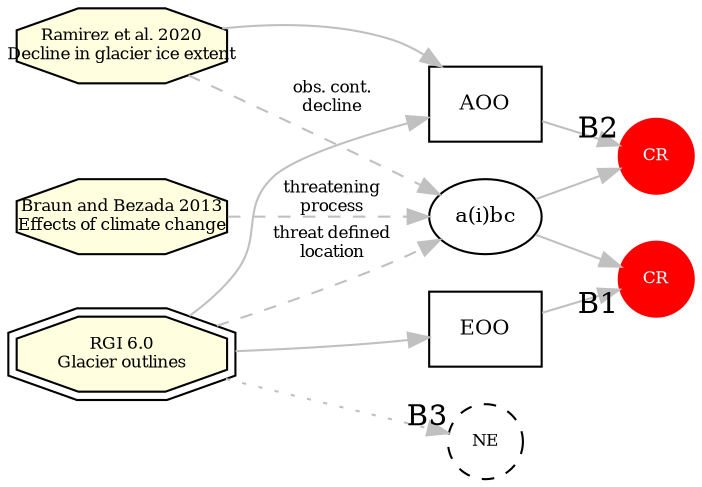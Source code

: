 digraph G {
    compound=true; 
    newrank=true;
    rankdir=LR;
  edge [color="grey"]
    { node [ shape=octagon fontsize=8 fixedsize=true fillcolor=lightyellow style=filled width=1.4]
        PUB1 [label="Ramirez et al. 2020\nDecline in glacier ice extent"]
        PUB3 [label="Braun and Bezada 2013\nEffects of climate change"]

    }
    { node [ shape=doubleoctagon fontsize=8 fixedsize=true fillcolor=lightyellow style=filled width=1.4]
        PUB2 [label="RGI 6.0\nGlacier outlines"]
        
    }
     { node [ shape=circle fontsize=8 fixedsize=true style=filled]
      B1 [label="CR" color=red fontcolor="white"]
      B2 [label="CR" color=red fontcolor="white"]
      B3 [label="NE" style="dashed"]
    }
    
    {node [ shape=box fontsize=10 fixedsize=true]
     AOO
     EOO
    }
    
   # PUB2 -> pols 
    {PUB2;PUB1} -> AOO 
    PUB2 -> EOO 
    
      PUB2 -> litts [style=dashed, label="threat defined\nlocation" fontsize=8]
        PUB1 -> litts [style=dashed label="obs. cont.\ndecline" fontsize=8]
        PUB3 -> litts [style=dashed label="threatening\nprocess" fontsize=8]
        
    litts [label="a(i)bc" fontsize=10]
      litts -> {B1;B2}

      AOO -> B2 [headlabel="B2"]
      EOO -> B1 [headlabel="B1"]
      PUB2 -> B3 [headlabel="B3" style=dotted]
    
}